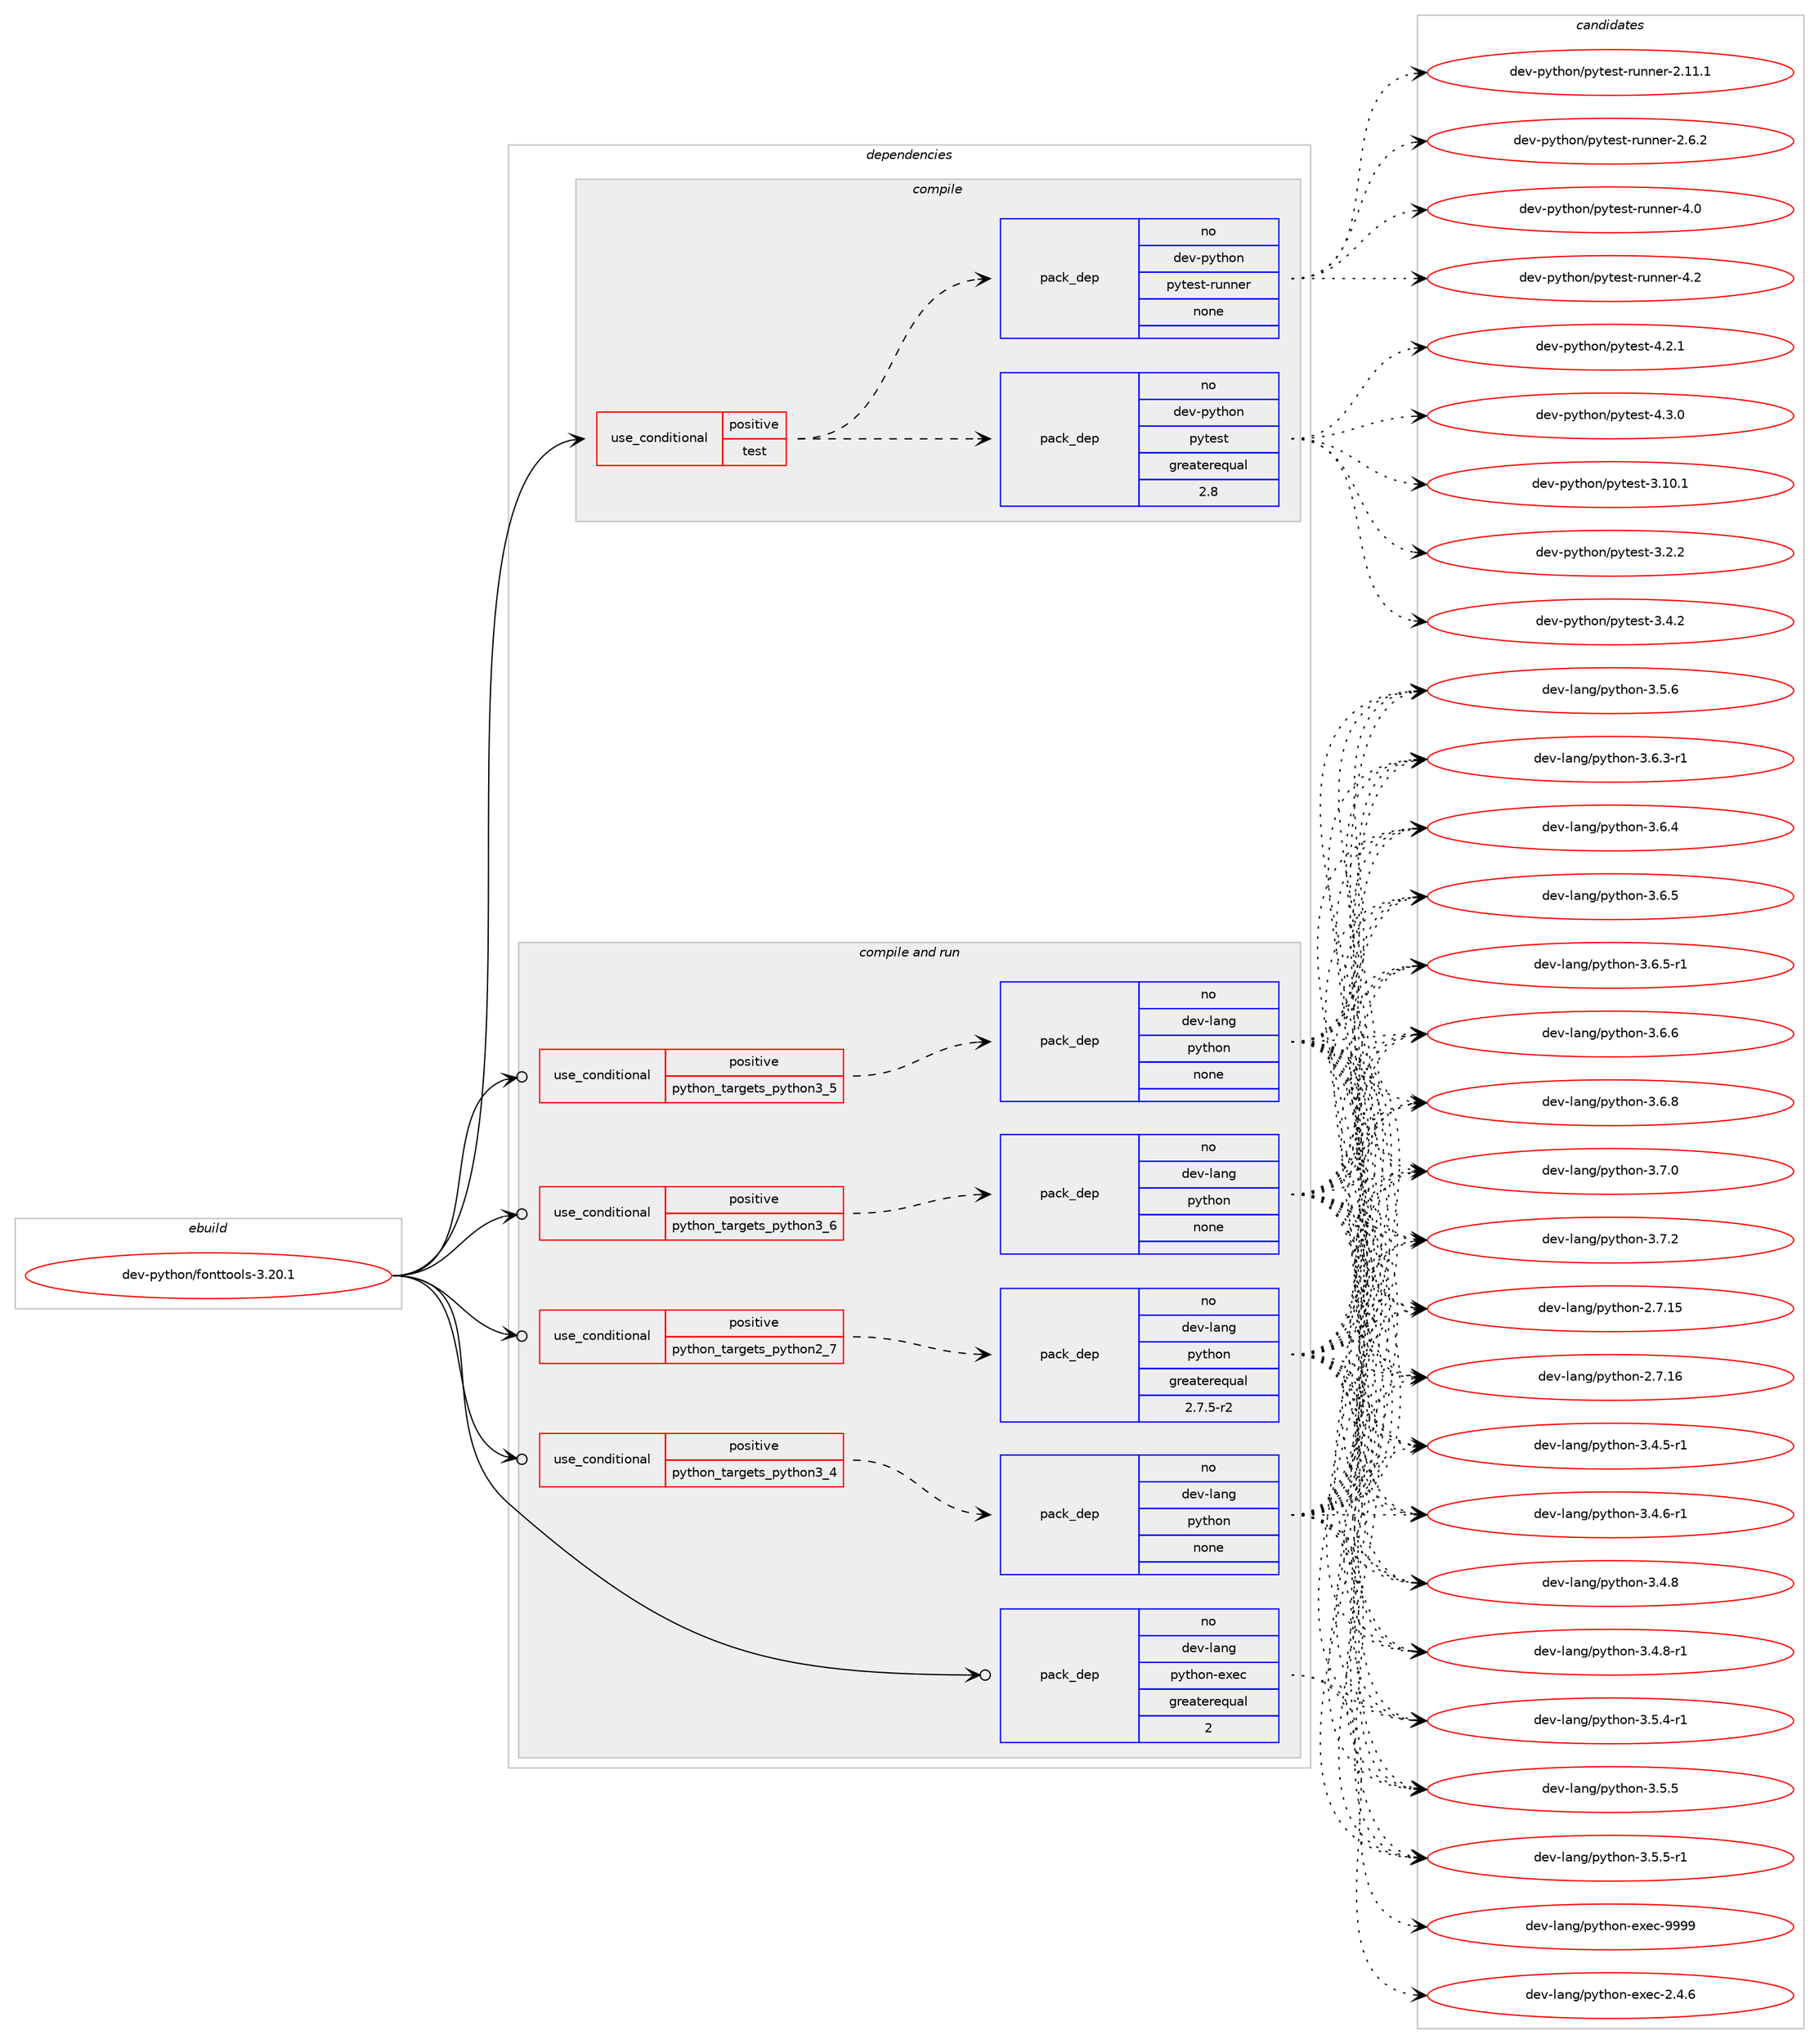 digraph prolog {

# *************
# Graph options
# *************

newrank=true;
concentrate=true;
compound=true;
graph [rankdir=LR,fontname=Helvetica,fontsize=10,ranksep=1.5];#, ranksep=2.5, nodesep=0.2];
edge  [arrowhead=vee];
node  [fontname=Helvetica,fontsize=10];

# **********
# The ebuild
# **********

subgraph cluster_leftcol {
color=gray;
rank=same;
label=<<i>ebuild</i>>;
id [label="dev-python/fonttools-3.20.1", color=red, width=4, href="../dev-python/fonttools-3.20.1.svg"];
}

# ****************
# The dependencies
# ****************

subgraph cluster_midcol {
color=gray;
label=<<i>dependencies</i>>;
subgraph cluster_compile {
fillcolor="#eeeeee";
style=filled;
label=<<i>compile</i>>;
subgraph cond374618 {
dependency1410206 [label=<<TABLE BORDER="0" CELLBORDER="1" CELLSPACING="0" CELLPADDING="4"><TR><TD ROWSPAN="3" CELLPADDING="10">use_conditional</TD></TR><TR><TD>positive</TD></TR><TR><TD>test</TD></TR></TABLE>>, shape=none, color=red];
subgraph pack1012329 {
dependency1410207 [label=<<TABLE BORDER="0" CELLBORDER="1" CELLSPACING="0" CELLPADDING="4" WIDTH="220"><TR><TD ROWSPAN="6" CELLPADDING="30">pack_dep</TD></TR><TR><TD WIDTH="110">no</TD></TR><TR><TD>dev-python</TD></TR><TR><TD>pytest</TD></TR><TR><TD>greaterequal</TD></TR><TR><TD>2.8</TD></TR></TABLE>>, shape=none, color=blue];
}
dependency1410206:e -> dependency1410207:w [weight=20,style="dashed",arrowhead="vee"];
subgraph pack1012330 {
dependency1410208 [label=<<TABLE BORDER="0" CELLBORDER="1" CELLSPACING="0" CELLPADDING="4" WIDTH="220"><TR><TD ROWSPAN="6" CELLPADDING="30">pack_dep</TD></TR><TR><TD WIDTH="110">no</TD></TR><TR><TD>dev-python</TD></TR><TR><TD>pytest-runner</TD></TR><TR><TD>none</TD></TR><TR><TD></TD></TR></TABLE>>, shape=none, color=blue];
}
dependency1410206:e -> dependency1410208:w [weight=20,style="dashed",arrowhead="vee"];
}
id:e -> dependency1410206:w [weight=20,style="solid",arrowhead="vee"];
}
subgraph cluster_compileandrun {
fillcolor="#eeeeee";
style=filled;
label=<<i>compile and run</i>>;
subgraph cond374619 {
dependency1410209 [label=<<TABLE BORDER="0" CELLBORDER="1" CELLSPACING="0" CELLPADDING="4"><TR><TD ROWSPAN="3" CELLPADDING="10">use_conditional</TD></TR><TR><TD>positive</TD></TR><TR><TD>python_targets_python2_7</TD></TR></TABLE>>, shape=none, color=red];
subgraph pack1012331 {
dependency1410210 [label=<<TABLE BORDER="0" CELLBORDER="1" CELLSPACING="0" CELLPADDING="4" WIDTH="220"><TR><TD ROWSPAN="6" CELLPADDING="30">pack_dep</TD></TR><TR><TD WIDTH="110">no</TD></TR><TR><TD>dev-lang</TD></TR><TR><TD>python</TD></TR><TR><TD>greaterequal</TD></TR><TR><TD>2.7.5-r2</TD></TR></TABLE>>, shape=none, color=blue];
}
dependency1410209:e -> dependency1410210:w [weight=20,style="dashed",arrowhead="vee"];
}
id:e -> dependency1410209:w [weight=20,style="solid",arrowhead="odotvee"];
subgraph cond374620 {
dependency1410211 [label=<<TABLE BORDER="0" CELLBORDER="1" CELLSPACING="0" CELLPADDING="4"><TR><TD ROWSPAN="3" CELLPADDING="10">use_conditional</TD></TR><TR><TD>positive</TD></TR><TR><TD>python_targets_python3_4</TD></TR></TABLE>>, shape=none, color=red];
subgraph pack1012332 {
dependency1410212 [label=<<TABLE BORDER="0" CELLBORDER="1" CELLSPACING="0" CELLPADDING="4" WIDTH="220"><TR><TD ROWSPAN="6" CELLPADDING="30">pack_dep</TD></TR><TR><TD WIDTH="110">no</TD></TR><TR><TD>dev-lang</TD></TR><TR><TD>python</TD></TR><TR><TD>none</TD></TR><TR><TD></TD></TR></TABLE>>, shape=none, color=blue];
}
dependency1410211:e -> dependency1410212:w [weight=20,style="dashed",arrowhead="vee"];
}
id:e -> dependency1410211:w [weight=20,style="solid",arrowhead="odotvee"];
subgraph cond374621 {
dependency1410213 [label=<<TABLE BORDER="0" CELLBORDER="1" CELLSPACING="0" CELLPADDING="4"><TR><TD ROWSPAN="3" CELLPADDING="10">use_conditional</TD></TR><TR><TD>positive</TD></TR><TR><TD>python_targets_python3_5</TD></TR></TABLE>>, shape=none, color=red];
subgraph pack1012333 {
dependency1410214 [label=<<TABLE BORDER="0" CELLBORDER="1" CELLSPACING="0" CELLPADDING="4" WIDTH="220"><TR><TD ROWSPAN="6" CELLPADDING="30">pack_dep</TD></TR><TR><TD WIDTH="110">no</TD></TR><TR><TD>dev-lang</TD></TR><TR><TD>python</TD></TR><TR><TD>none</TD></TR><TR><TD></TD></TR></TABLE>>, shape=none, color=blue];
}
dependency1410213:e -> dependency1410214:w [weight=20,style="dashed",arrowhead="vee"];
}
id:e -> dependency1410213:w [weight=20,style="solid",arrowhead="odotvee"];
subgraph cond374622 {
dependency1410215 [label=<<TABLE BORDER="0" CELLBORDER="1" CELLSPACING="0" CELLPADDING="4"><TR><TD ROWSPAN="3" CELLPADDING="10">use_conditional</TD></TR><TR><TD>positive</TD></TR><TR><TD>python_targets_python3_6</TD></TR></TABLE>>, shape=none, color=red];
subgraph pack1012334 {
dependency1410216 [label=<<TABLE BORDER="0" CELLBORDER="1" CELLSPACING="0" CELLPADDING="4" WIDTH="220"><TR><TD ROWSPAN="6" CELLPADDING="30">pack_dep</TD></TR><TR><TD WIDTH="110">no</TD></TR><TR><TD>dev-lang</TD></TR><TR><TD>python</TD></TR><TR><TD>none</TD></TR><TR><TD></TD></TR></TABLE>>, shape=none, color=blue];
}
dependency1410215:e -> dependency1410216:w [weight=20,style="dashed",arrowhead="vee"];
}
id:e -> dependency1410215:w [weight=20,style="solid",arrowhead="odotvee"];
subgraph pack1012335 {
dependency1410217 [label=<<TABLE BORDER="0" CELLBORDER="1" CELLSPACING="0" CELLPADDING="4" WIDTH="220"><TR><TD ROWSPAN="6" CELLPADDING="30">pack_dep</TD></TR><TR><TD WIDTH="110">no</TD></TR><TR><TD>dev-lang</TD></TR><TR><TD>python-exec</TD></TR><TR><TD>greaterequal</TD></TR><TR><TD>2</TD></TR></TABLE>>, shape=none, color=blue];
}
id:e -> dependency1410217:w [weight=20,style="solid",arrowhead="odotvee"];
}
subgraph cluster_run {
fillcolor="#eeeeee";
style=filled;
label=<<i>run</i>>;
}
}

# **************
# The candidates
# **************

subgraph cluster_choices {
rank=same;
color=gray;
label=<<i>candidates</i>>;

subgraph choice1012329 {
color=black;
nodesep=1;
choice100101118451121211161041111104711212111610111511645514649484649 [label="dev-python/pytest-3.10.1", color=red, width=4,href="../dev-python/pytest-3.10.1.svg"];
choice1001011184511212111610411111047112121116101115116455146504650 [label="dev-python/pytest-3.2.2", color=red, width=4,href="../dev-python/pytest-3.2.2.svg"];
choice1001011184511212111610411111047112121116101115116455146524650 [label="dev-python/pytest-3.4.2", color=red, width=4,href="../dev-python/pytest-3.4.2.svg"];
choice1001011184511212111610411111047112121116101115116455246504649 [label="dev-python/pytest-4.2.1", color=red, width=4,href="../dev-python/pytest-4.2.1.svg"];
choice1001011184511212111610411111047112121116101115116455246514648 [label="dev-python/pytest-4.3.0", color=red, width=4,href="../dev-python/pytest-4.3.0.svg"];
dependency1410207:e -> choice100101118451121211161041111104711212111610111511645514649484649:w [style=dotted,weight="100"];
dependency1410207:e -> choice1001011184511212111610411111047112121116101115116455146504650:w [style=dotted,weight="100"];
dependency1410207:e -> choice1001011184511212111610411111047112121116101115116455146524650:w [style=dotted,weight="100"];
dependency1410207:e -> choice1001011184511212111610411111047112121116101115116455246504649:w [style=dotted,weight="100"];
dependency1410207:e -> choice1001011184511212111610411111047112121116101115116455246514648:w [style=dotted,weight="100"];
}
subgraph choice1012330 {
color=black;
nodesep=1;
choice10010111845112121116104111110471121211161011151164511411711011010111445504649494649 [label="dev-python/pytest-runner-2.11.1", color=red, width=4,href="../dev-python/pytest-runner-2.11.1.svg"];
choice100101118451121211161041111104711212111610111511645114117110110101114455046544650 [label="dev-python/pytest-runner-2.6.2", color=red, width=4,href="../dev-python/pytest-runner-2.6.2.svg"];
choice10010111845112121116104111110471121211161011151164511411711011010111445524648 [label="dev-python/pytest-runner-4.0", color=red, width=4,href="../dev-python/pytest-runner-4.0.svg"];
choice10010111845112121116104111110471121211161011151164511411711011010111445524650 [label="dev-python/pytest-runner-4.2", color=red, width=4,href="../dev-python/pytest-runner-4.2.svg"];
dependency1410208:e -> choice10010111845112121116104111110471121211161011151164511411711011010111445504649494649:w [style=dotted,weight="100"];
dependency1410208:e -> choice100101118451121211161041111104711212111610111511645114117110110101114455046544650:w [style=dotted,weight="100"];
dependency1410208:e -> choice10010111845112121116104111110471121211161011151164511411711011010111445524648:w [style=dotted,weight="100"];
dependency1410208:e -> choice10010111845112121116104111110471121211161011151164511411711011010111445524650:w [style=dotted,weight="100"];
}
subgraph choice1012331 {
color=black;
nodesep=1;
choice10010111845108971101034711212111610411111045504655464953 [label="dev-lang/python-2.7.15", color=red, width=4,href="../dev-lang/python-2.7.15.svg"];
choice10010111845108971101034711212111610411111045504655464954 [label="dev-lang/python-2.7.16", color=red, width=4,href="../dev-lang/python-2.7.16.svg"];
choice1001011184510897110103471121211161041111104551465246534511449 [label="dev-lang/python-3.4.5-r1", color=red, width=4,href="../dev-lang/python-3.4.5-r1.svg"];
choice1001011184510897110103471121211161041111104551465246544511449 [label="dev-lang/python-3.4.6-r1", color=red, width=4,href="../dev-lang/python-3.4.6-r1.svg"];
choice100101118451089711010347112121116104111110455146524656 [label="dev-lang/python-3.4.8", color=red, width=4,href="../dev-lang/python-3.4.8.svg"];
choice1001011184510897110103471121211161041111104551465246564511449 [label="dev-lang/python-3.4.8-r1", color=red, width=4,href="../dev-lang/python-3.4.8-r1.svg"];
choice1001011184510897110103471121211161041111104551465346524511449 [label="dev-lang/python-3.5.4-r1", color=red, width=4,href="../dev-lang/python-3.5.4-r1.svg"];
choice100101118451089711010347112121116104111110455146534653 [label="dev-lang/python-3.5.5", color=red, width=4,href="../dev-lang/python-3.5.5.svg"];
choice1001011184510897110103471121211161041111104551465346534511449 [label="dev-lang/python-3.5.5-r1", color=red, width=4,href="../dev-lang/python-3.5.5-r1.svg"];
choice100101118451089711010347112121116104111110455146534654 [label="dev-lang/python-3.5.6", color=red, width=4,href="../dev-lang/python-3.5.6.svg"];
choice1001011184510897110103471121211161041111104551465446514511449 [label="dev-lang/python-3.6.3-r1", color=red, width=4,href="../dev-lang/python-3.6.3-r1.svg"];
choice100101118451089711010347112121116104111110455146544652 [label="dev-lang/python-3.6.4", color=red, width=4,href="../dev-lang/python-3.6.4.svg"];
choice100101118451089711010347112121116104111110455146544653 [label="dev-lang/python-3.6.5", color=red, width=4,href="../dev-lang/python-3.6.5.svg"];
choice1001011184510897110103471121211161041111104551465446534511449 [label="dev-lang/python-3.6.5-r1", color=red, width=4,href="../dev-lang/python-3.6.5-r1.svg"];
choice100101118451089711010347112121116104111110455146544654 [label="dev-lang/python-3.6.6", color=red, width=4,href="../dev-lang/python-3.6.6.svg"];
choice100101118451089711010347112121116104111110455146544656 [label="dev-lang/python-3.6.8", color=red, width=4,href="../dev-lang/python-3.6.8.svg"];
choice100101118451089711010347112121116104111110455146554648 [label="dev-lang/python-3.7.0", color=red, width=4,href="../dev-lang/python-3.7.0.svg"];
choice100101118451089711010347112121116104111110455146554650 [label="dev-lang/python-3.7.2", color=red, width=4,href="../dev-lang/python-3.7.2.svg"];
dependency1410210:e -> choice10010111845108971101034711212111610411111045504655464953:w [style=dotted,weight="100"];
dependency1410210:e -> choice10010111845108971101034711212111610411111045504655464954:w [style=dotted,weight="100"];
dependency1410210:e -> choice1001011184510897110103471121211161041111104551465246534511449:w [style=dotted,weight="100"];
dependency1410210:e -> choice1001011184510897110103471121211161041111104551465246544511449:w [style=dotted,weight="100"];
dependency1410210:e -> choice100101118451089711010347112121116104111110455146524656:w [style=dotted,weight="100"];
dependency1410210:e -> choice1001011184510897110103471121211161041111104551465246564511449:w [style=dotted,weight="100"];
dependency1410210:e -> choice1001011184510897110103471121211161041111104551465346524511449:w [style=dotted,weight="100"];
dependency1410210:e -> choice100101118451089711010347112121116104111110455146534653:w [style=dotted,weight="100"];
dependency1410210:e -> choice1001011184510897110103471121211161041111104551465346534511449:w [style=dotted,weight="100"];
dependency1410210:e -> choice100101118451089711010347112121116104111110455146534654:w [style=dotted,weight="100"];
dependency1410210:e -> choice1001011184510897110103471121211161041111104551465446514511449:w [style=dotted,weight="100"];
dependency1410210:e -> choice100101118451089711010347112121116104111110455146544652:w [style=dotted,weight="100"];
dependency1410210:e -> choice100101118451089711010347112121116104111110455146544653:w [style=dotted,weight="100"];
dependency1410210:e -> choice1001011184510897110103471121211161041111104551465446534511449:w [style=dotted,weight="100"];
dependency1410210:e -> choice100101118451089711010347112121116104111110455146544654:w [style=dotted,weight="100"];
dependency1410210:e -> choice100101118451089711010347112121116104111110455146544656:w [style=dotted,weight="100"];
dependency1410210:e -> choice100101118451089711010347112121116104111110455146554648:w [style=dotted,weight="100"];
dependency1410210:e -> choice100101118451089711010347112121116104111110455146554650:w [style=dotted,weight="100"];
}
subgraph choice1012332 {
color=black;
nodesep=1;
choice10010111845108971101034711212111610411111045504655464953 [label="dev-lang/python-2.7.15", color=red, width=4,href="../dev-lang/python-2.7.15.svg"];
choice10010111845108971101034711212111610411111045504655464954 [label="dev-lang/python-2.7.16", color=red, width=4,href="../dev-lang/python-2.7.16.svg"];
choice1001011184510897110103471121211161041111104551465246534511449 [label="dev-lang/python-3.4.5-r1", color=red, width=4,href="../dev-lang/python-3.4.5-r1.svg"];
choice1001011184510897110103471121211161041111104551465246544511449 [label="dev-lang/python-3.4.6-r1", color=red, width=4,href="../dev-lang/python-3.4.6-r1.svg"];
choice100101118451089711010347112121116104111110455146524656 [label="dev-lang/python-3.4.8", color=red, width=4,href="../dev-lang/python-3.4.8.svg"];
choice1001011184510897110103471121211161041111104551465246564511449 [label="dev-lang/python-3.4.8-r1", color=red, width=4,href="../dev-lang/python-3.4.8-r1.svg"];
choice1001011184510897110103471121211161041111104551465346524511449 [label="dev-lang/python-3.5.4-r1", color=red, width=4,href="../dev-lang/python-3.5.4-r1.svg"];
choice100101118451089711010347112121116104111110455146534653 [label="dev-lang/python-3.5.5", color=red, width=4,href="../dev-lang/python-3.5.5.svg"];
choice1001011184510897110103471121211161041111104551465346534511449 [label="dev-lang/python-3.5.5-r1", color=red, width=4,href="../dev-lang/python-3.5.5-r1.svg"];
choice100101118451089711010347112121116104111110455146534654 [label="dev-lang/python-3.5.6", color=red, width=4,href="../dev-lang/python-3.5.6.svg"];
choice1001011184510897110103471121211161041111104551465446514511449 [label="dev-lang/python-3.6.3-r1", color=red, width=4,href="../dev-lang/python-3.6.3-r1.svg"];
choice100101118451089711010347112121116104111110455146544652 [label="dev-lang/python-3.6.4", color=red, width=4,href="../dev-lang/python-3.6.4.svg"];
choice100101118451089711010347112121116104111110455146544653 [label="dev-lang/python-3.6.5", color=red, width=4,href="../dev-lang/python-3.6.5.svg"];
choice1001011184510897110103471121211161041111104551465446534511449 [label="dev-lang/python-3.6.5-r1", color=red, width=4,href="../dev-lang/python-3.6.5-r1.svg"];
choice100101118451089711010347112121116104111110455146544654 [label="dev-lang/python-3.6.6", color=red, width=4,href="../dev-lang/python-3.6.6.svg"];
choice100101118451089711010347112121116104111110455146544656 [label="dev-lang/python-3.6.8", color=red, width=4,href="../dev-lang/python-3.6.8.svg"];
choice100101118451089711010347112121116104111110455146554648 [label="dev-lang/python-3.7.0", color=red, width=4,href="../dev-lang/python-3.7.0.svg"];
choice100101118451089711010347112121116104111110455146554650 [label="dev-lang/python-3.7.2", color=red, width=4,href="../dev-lang/python-3.7.2.svg"];
dependency1410212:e -> choice10010111845108971101034711212111610411111045504655464953:w [style=dotted,weight="100"];
dependency1410212:e -> choice10010111845108971101034711212111610411111045504655464954:w [style=dotted,weight="100"];
dependency1410212:e -> choice1001011184510897110103471121211161041111104551465246534511449:w [style=dotted,weight="100"];
dependency1410212:e -> choice1001011184510897110103471121211161041111104551465246544511449:w [style=dotted,weight="100"];
dependency1410212:e -> choice100101118451089711010347112121116104111110455146524656:w [style=dotted,weight="100"];
dependency1410212:e -> choice1001011184510897110103471121211161041111104551465246564511449:w [style=dotted,weight="100"];
dependency1410212:e -> choice1001011184510897110103471121211161041111104551465346524511449:w [style=dotted,weight="100"];
dependency1410212:e -> choice100101118451089711010347112121116104111110455146534653:w [style=dotted,weight="100"];
dependency1410212:e -> choice1001011184510897110103471121211161041111104551465346534511449:w [style=dotted,weight="100"];
dependency1410212:e -> choice100101118451089711010347112121116104111110455146534654:w [style=dotted,weight="100"];
dependency1410212:e -> choice1001011184510897110103471121211161041111104551465446514511449:w [style=dotted,weight="100"];
dependency1410212:e -> choice100101118451089711010347112121116104111110455146544652:w [style=dotted,weight="100"];
dependency1410212:e -> choice100101118451089711010347112121116104111110455146544653:w [style=dotted,weight="100"];
dependency1410212:e -> choice1001011184510897110103471121211161041111104551465446534511449:w [style=dotted,weight="100"];
dependency1410212:e -> choice100101118451089711010347112121116104111110455146544654:w [style=dotted,weight="100"];
dependency1410212:e -> choice100101118451089711010347112121116104111110455146544656:w [style=dotted,weight="100"];
dependency1410212:e -> choice100101118451089711010347112121116104111110455146554648:w [style=dotted,weight="100"];
dependency1410212:e -> choice100101118451089711010347112121116104111110455146554650:w [style=dotted,weight="100"];
}
subgraph choice1012333 {
color=black;
nodesep=1;
choice10010111845108971101034711212111610411111045504655464953 [label="dev-lang/python-2.7.15", color=red, width=4,href="../dev-lang/python-2.7.15.svg"];
choice10010111845108971101034711212111610411111045504655464954 [label="dev-lang/python-2.7.16", color=red, width=4,href="../dev-lang/python-2.7.16.svg"];
choice1001011184510897110103471121211161041111104551465246534511449 [label="dev-lang/python-3.4.5-r1", color=red, width=4,href="../dev-lang/python-3.4.5-r1.svg"];
choice1001011184510897110103471121211161041111104551465246544511449 [label="dev-lang/python-3.4.6-r1", color=red, width=4,href="../dev-lang/python-3.4.6-r1.svg"];
choice100101118451089711010347112121116104111110455146524656 [label="dev-lang/python-3.4.8", color=red, width=4,href="../dev-lang/python-3.4.8.svg"];
choice1001011184510897110103471121211161041111104551465246564511449 [label="dev-lang/python-3.4.8-r1", color=red, width=4,href="../dev-lang/python-3.4.8-r1.svg"];
choice1001011184510897110103471121211161041111104551465346524511449 [label="dev-lang/python-3.5.4-r1", color=red, width=4,href="../dev-lang/python-3.5.4-r1.svg"];
choice100101118451089711010347112121116104111110455146534653 [label="dev-lang/python-3.5.5", color=red, width=4,href="../dev-lang/python-3.5.5.svg"];
choice1001011184510897110103471121211161041111104551465346534511449 [label="dev-lang/python-3.5.5-r1", color=red, width=4,href="../dev-lang/python-3.5.5-r1.svg"];
choice100101118451089711010347112121116104111110455146534654 [label="dev-lang/python-3.5.6", color=red, width=4,href="../dev-lang/python-3.5.6.svg"];
choice1001011184510897110103471121211161041111104551465446514511449 [label="dev-lang/python-3.6.3-r1", color=red, width=4,href="../dev-lang/python-3.6.3-r1.svg"];
choice100101118451089711010347112121116104111110455146544652 [label="dev-lang/python-3.6.4", color=red, width=4,href="../dev-lang/python-3.6.4.svg"];
choice100101118451089711010347112121116104111110455146544653 [label="dev-lang/python-3.6.5", color=red, width=4,href="../dev-lang/python-3.6.5.svg"];
choice1001011184510897110103471121211161041111104551465446534511449 [label="dev-lang/python-3.6.5-r1", color=red, width=4,href="../dev-lang/python-3.6.5-r1.svg"];
choice100101118451089711010347112121116104111110455146544654 [label="dev-lang/python-3.6.6", color=red, width=4,href="../dev-lang/python-3.6.6.svg"];
choice100101118451089711010347112121116104111110455146544656 [label="dev-lang/python-3.6.8", color=red, width=4,href="../dev-lang/python-3.6.8.svg"];
choice100101118451089711010347112121116104111110455146554648 [label="dev-lang/python-3.7.0", color=red, width=4,href="../dev-lang/python-3.7.0.svg"];
choice100101118451089711010347112121116104111110455146554650 [label="dev-lang/python-3.7.2", color=red, width=4,href="../dev-lang/python-3.7.2.svg"];
dependency1410214:e -> choice10010111845108971101034711212111610411111045504655464953:w [style=dotted,weight="100"];
dependency1410214:e -> choice10010111845108971101034711212111610411111045504655464954:w [style=dotted,weight="100"];
dependency1410214:e -> choice1001011184510897110103471121211161041111104551465246534511449:w [style=dotted,weight="100"];
dependency1410214:e -> choice1001011184510897110103471121211161041111104551465246544511449:w [style=dotted,weight="100"];
dependency1410214:e -> choice100101118451089711010347112121116104111110455146524656:w [style=dotted,weight="100"];
dependency1410214:e -> choice1001011184510897110103471121211161041111104551465246564511449:w [style=dotted,weight="100"];
dependency1410214:e -> choice1001011184510897110103471121211161041111104551465346524511449:w [style=dotted,weight="100"];
dependency1410214:e -> choice100101118451089711010347112121116104111110455146534653:w [style=dotted,weight="100"];
dependency1410214:e -> choice1001011184510897110103471121211161041111104551465346534511449:w [style=dotted,weight="100"];
dependency1410214:e -> choice100101118451089711010347112121116104111110455146534654:w [style=dotted,weight="100"];
dependency1410214:e -> choice1001011184510897110103471121211161041111104551465446514511449:w [style=dotted,weight="100"];
dependency1410214:e -> choice100101118451089711010347112121116104111110455146544652:w [style=dotted,weight="100"];
dependency1410214:e -> choice100101118451089711010347112121116104111110455146544653:w [style=dotted,weight="100"];
dependency1410214:e -> choice1001011184510897110103471121211161041111104551465446534511449:w [style=dotted,weight="100"];
dependency1410214:e -> choice100101118451089711010347112121116104111110455146544654:w [style=dotted,weight="100"];
dependency1410214:e -> choice100101118451089711010347112121116104111110455146544656:w [style=dotted,weight="100"];
dependency1410214:e -> choice100101118451089711010347112121116104111110455146554648:w [style=dotted,weight="100"];
dependency1410214:e -> choice100101118451089711010347112121116104111110455146554650:w [style=dotted,weight="100"];
}
subgraph choice1012334 {
color=black;
nodesep=1;
choice10010111845108971101034711212111610411111045504655464953 [label="dev-lang/python-2.7.15", color=red, width=4,href="../dev-lang/python-2.7.15.svg"];
choice10010111845108971101034711212111610411111045504655464954 [label="dev-lang/python-2.7.16", color=red, width=4,href="../dev-lang/python-2.7.16.svg"];
choice1001011184510897110103471121211161041111104551465246534511449 [label="dev-lang/python-3.4.5-r1", color=red, width=4,href="../dev-lang/python-3.4.5-r1.svg"];
choice1001011184510897110103471121211161041111104551465246544511449 [label="dev-lang/python-3.4.6-r1", color=red, width=4,href="../dev-lang/python-3.4.6-r1.svg"];
choice100101118451089711010347112121116104111110455146524656 [label="dev-lang/python-3.4.8", color=red, width=4,href="../dev-lang/python-3.4.8.svg"];
choice1001011184510897110103471121211161041111104551465246564511449 [label="dev-lang/python-3.4.8-r1", color=red, width=4,href="../dev-lang/python-3.4.8-r1.svg"];
choice1001011184510897110103471121211161041111104551465346524511449 [label="dev-lang/python-3.5.4-r1", color=red, width=4,href="../dev-lang/python-3.5.4-r1.svg"];
choice100101118451089711010347112121116104111110455146534653 [label="dev-lang/python-3.5.5", color=red, width=4,href="../dev-lang/python-3.5.5.svg"];
choice1001011184510897110103471121211161041111104551465346534511449 [label="dev-lang/python-3.5.5-r1", color=red, width=4,href="../dev-lang/python-3.5.5-r1.svg"];
choice100101118451089711010347112121116104111110455146534654 [label="dev-lang/python-3.5.6", color=red, width=4,href="../dev-lang/python-3.5.6.svg"];
choice1001011184510897110103471121211161041111104551465446514511449 [label="dev-lang/python-3.6.3-r1", color=red, width=4,href="../dev-lang/python-3.6.3-r1.svg"];
choice100101118451089711010347112121116104111110455146544652 [label="dev-lang/python-3.6.4", color=red, width=4,href="../dev-lang/python-3.6.4.svg"];
choice100101118451089711010347112121116104111110455146544653 [label="dev-lang/python-3.6.5", color=red, width=4,href="../dev-lang/python-3.6.5.svg"];
choice1001011184510897110103471121211161041111104551465446534511449 [label="dev-lang/python-3.6.5-r1", color=red, width=4,href="../dev-lang/python-3.6.5-r1.svg"];
choice100101118451089711010347112121116104111110455146544654 [label="dev-lang/python-3.6.6", color=red, width=4,href="../dev-lang/python-3.6.6.svg"];
choice100101118451089711010347112121116104111110455146544656 [label="dev-lang/python-3.6.8", color=red, width=4,href="../dev-lang/python-3.6.8.svg"];
choice100101118451089711010347112121116104111110455146554648 [label="dev-lang/python-3.7.0", color=red, width=4,href="../dev-lang/python-3.7.0.svg"];
choice100101118451089711010347112121116104111110455146554650 [label="dev-lang/python-3.7.2", color=red, width=4,href="../dev-lang/python-3.7.2.svg"];
dependency1410216:e -> choice10010111845108971101034711212111610411111045504655464953:w [style=dotted,weight="100"];
dependency1410216:e -> choice10010111845108971101034711212111610411111045504655464954:w [style=dotted,weight="100"];
dependency1410216:e -> choice1001011184510897110103471121211161041111104551465246534511449:w [style=dotted,weight="100"];
dependency1410216:e -> choice1001011184510897110103471121211161041111104551465246544511449:w [style=dotted,weight="100"];
dependency1410216:e -> choice100101118451089711010347112121116104111110455146524656:w [style=dotted,weight="100"];
dependency1410216:e -> choice1001011184510897110103471121211161041111104551465246564511449:w [style=dotted,weight="100"];
dependency1410216:e -> choice1001011184510897110103471121211161041111104551465346524511449:w [style=dotted,weight="100"];
dependency1410216:e -> choice100101118451089711010347112121116104111110455146534653:w [style=dotted,weight="100"];
dependency1410216:e -> choice1001011184510897110103471121211161041111104551465346534511449:w [style=dotted,weight="100"];
dependency1410216:e -> choice100101118451089711010347112121116104111110455146534654:w [style=dotted,weight="100"];
dependency1410216:e -> choice1001011184510897110103471121211161041111104551465446514511449:w [style=dotted,weight="100"];
dependency1410216:e -> choice100101118451089711010347112121116104111110455146544652:w [style=dotted,weight="100"];
dependency1410216:e -> choice100101118451089711010347112121116104111110455146544653:w [style=dotted,weight="100"];
dependency1410216:e -> choice1001011184510897110103471121211161041111104551465446534511449:w [style=dotted,weight="100"];
dependency1410216:e -> choice100101118451089711010347112121116104111110455146544654:w [style=dotted,weight="100"];
dependency1410216:e -> choice100101118451089711010347112121116104111110455146544656:w [style=dotted,weight="100"];
dependency1410216:e -> choice100101118451089711010347112121116104111110455146554648:w [style=dotted,weight="100"];
dependency1410216:e -> choice100101118451089711010347112121116104111110455146554650:w [style=dotted,weight="100"];
}
subgraph choice1012335 {
color=black;
nodesep=1;
choice1001011184510897110103471121211161041111104510112010199455046524654 [label="dev-lang/python-exec-2.4.6", color=red, width=4,href="../dev-lang/python-exec-2.4.6.svg"];
choice10010111845108971101034711212111610411111045101120101994557575757 [label="dev-lang/python-exec-9999", color=red, width=4,href="../dev-lang/python-exec-9999.svg"];
dependency1410217:e -> choice1001011184510897110103471121211161041111104510112010199455046524654:w [style=dotted,weight="100"];
dependency1410217:e -> choice10010111845108971101034711212111610411111045101120101994557575757:w [style=dotted,weight="100"];
}
}

}
